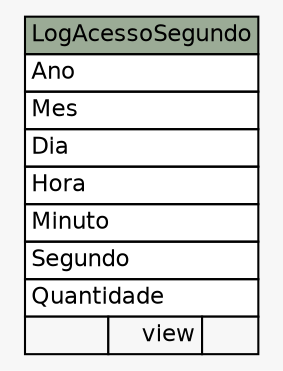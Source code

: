 // dot 2.36.0 on Linux 3.13.0-24-generic
// SchemaSpy rev 590
digraph "LogAcessoSegundo" {
  graph [
    rankdir="RL"
    bgcolor="#f7f7f7"
    nodesep="0.18"
    ranksep="0.46"
    fontname="Helvetica"
    fontsize="11"
  ];
  node [
    fontname="Helvetica"
    fontsize="11"
    shape="plaintext"
  ];
  edge [
    arrowsize="0.8"
  ];
  "LogAcessoSegundo" [
    label=<
    <TABLE BORDER="0" CELLBORDER="1" CELLSPACING="0" BGCOLOR="#ffffff">
      <TR><TD COLSPAN="3" BGCOLOR="#9bab96" ALIGN="CENTER">LogAcessoSegundo</TD></TR>
      <TR><TD PORT="Ano" COLSPAN="3" ALIGN="LEFT">Ano</TD></TR>
      <TR><TD PORT="Mes" COLSPAN="3" ALIGN="LEFT">Mes</TD></TR>
      <TR><TD PORT="Dia" COLSPAN="3" ALIGN="LEFT">Dia</TD></TR>
      <TR><TD PORT="Hora" COLSPAN="3" ALIGN="LEFT">Hora</TD></TR>
      <TR><TD PORT="Minuto" COLSPAN="3" ALIGN="LEFT">Minuto</TD></TR>
      <TR><TD PORT="Segundo" COLSPAN="3" ALIGN="LEFT">Segundo</TD></TR>
      <TR><TD PORT="Quantidade" COLSPAN="3" ALIGN="LEFT">Quantidade</TD></TR>
      <TR><TD ALIGN="LEFT" BGCOLOR="#f7f7f7">  </TD><TD ALIGN="RIGHT" BGCOLOR="#f7f7f7">view</TD><TD ALIGN="RIGHT" BGCOLOR="#f7f7f7">  </TD></TR>
    </TABLE>>
    URL="tables/LogAcessoSegundo.html"
    tooltip="LogAcessoSegundo"
  ];
}
